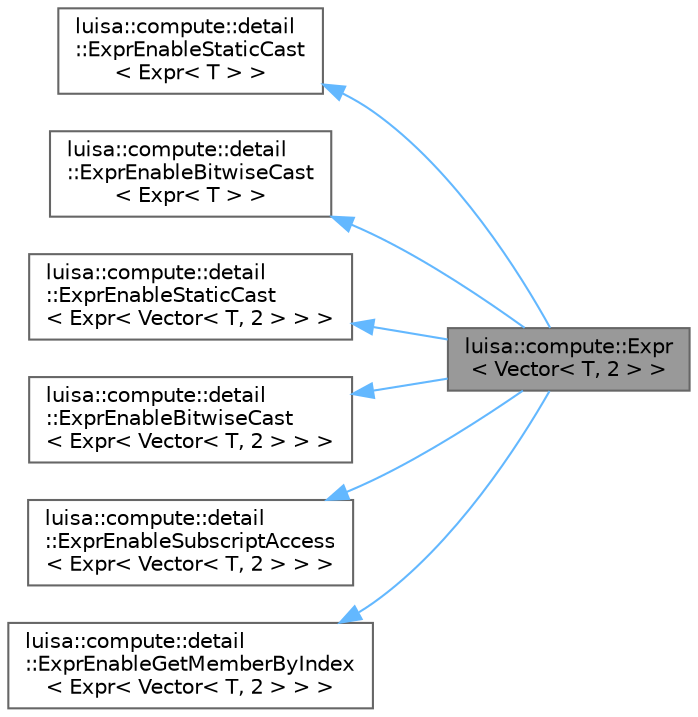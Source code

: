 digraph "luisa::compute::Expr&lt; Vector&lt; T, 2 &gt; &gt;"
{
 // LATEX_PDF_SIZE
  bgcolor="transparent";
  edge [fontname=Helvetica,fontsize=10,labelfontname=Helvetica,labelfontsize=10];
  node [fontname=Helvetica,fontsize=10,shape=box,height=0.2,width=0.4];
  rankdir="LR";
  Node1 [id="Node000001",label="luisa::compute::Expr\l\< Vector\< T, 2 \> \>",height=0.2,width=0.4,color="gray40", fillcolor="grey60", style="filled", fontcolor="black",tooltip="Class of Expr<Vector<T, 2>>. Can be constructed from Vector<T, 2>."];
  Node2 -> Node1 [id="edge7_Node000001_Node000002",dir="back",color="steelblue1",style="solid",tooltip=" "];
  Node2 [id="Node000002",label="luisa::compute::detail\l::ExprEnableStaticCast\l\< Expr\< T \> \>",height=0.2,width=0.4,color="gray40", fillcolor="white", style="filled",URL="$structluisa_1_1compute_1_1detail_1_1_expr_enable_static_cast.html",tooltip=" "];
  Node3 -> Node1 [id="edge8_Node000001_Node000003",dir="back",color="steelblue1",style="solid",tooltip=" "];
  Node3 [id="Node000003",label="luisa::compute::detail\l::ExprEnableBitwiseCast\l\< Expr\< T \> \>",height=0.2,width=0.4,color="gray40", fillcolor="white", style="filled",URL="$structluisa_1_1compute_1_1detail_1_1_expr_enable_bitwise_cast.html",tooltip=" "];
  Node4 -> Node1 [id="edge9_Node000001_Node000004",dir="back",color="steelblue1",style="solid",tooltip=" "];
  Node4 [id="Node000004",label="luisa::compute::detail\l::ExprEnableStaticCast\l\< Expr\< Vector\< T, 2 \> \> \>",height=0.2,width=0.4,color="gray40", fillcolor="white", style="filled",URL="$structluisa_1_1compute_1_1detail_1_1_expr_enable_static_cast.html",tooltip=" "];
  Node5 -> Node1 [id="edge10_Node000001_Node000005",dir="back",color="steelblue1",style="solid",tooltip=" "];
  Node5 [id="Node000005",label="luisa::compute::detail\l::ExprEnableBitwiseCast\l\< Expr\< Vector\< T, 2 \> \> \>",height=0.2,width=0.4,color="gray40", fillcolor="white", style="filled",URL="$structluisa_1_1compute_1_1detail_1_1_expr_enable_bitwise_cast.html",tooltip=" "];
  Node6 -> Node1 [id="edge11_Node000001_Node000006",dir="back",color="steelblue1",style="solid",tooltip=" "];
  Node6 [id="Node000006",label="luisa::compute::detail\l::ExprEnableSubscriptAccess\l\< Expr\< Vector\< T, 2 \> \> \>",height=0.2,width=0.4,color="gray40", fillcolor="white", style="filled",URL="$structluisa_1_1compute_1_1detail_1_1_expr_enable_subscript_access.html",tooltip=" "];
  Node7 -> Node1 [id="edge12_Node000001_Node000007",dir="back",color="steelblue1",style="solid",tooltip=" "];
  Node7 [id="Node000007",label="luisa::compute::detail\l::ExprEnableGetMemberByIndex\l\< Expr\< Vector\< T, 2 \> \> \>",height=0.2,width=0.4,color="gray40", fillcolor="white", style="filled",URL="$structluisa_1_1compute_1_1detail_1_1_expr_enable_get_member_by_index.html",tooltip=" "];
}
